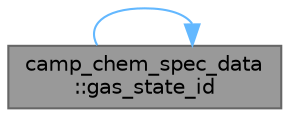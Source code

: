 digraph "camp_chem_spec_data::gas_state_id"
{
 // LATEX_PDF_SIZE
  bgcolor="transparent";
  edge [fontname=Helvetica,fontsize=10,labelfontname=Helvetica,labelfontsize=10];
  node [fontname=Helvetica,fontsize=10,shape=box,height=0.2,width=0.4];
  rankdir="LR";
  Node1 [label="camp_chem_spec_data\l::gas_state_id",height=0.2,width=0.4,color="gray40", fillcolor="grey60", style="filled", fontcolor="black",tooltip="Get a gas-phase species index in the camp_camp_state::camp_state_t::state_var array...."];
  Node1 -> Node1 [color="steelblue1",style="solid"];
}
